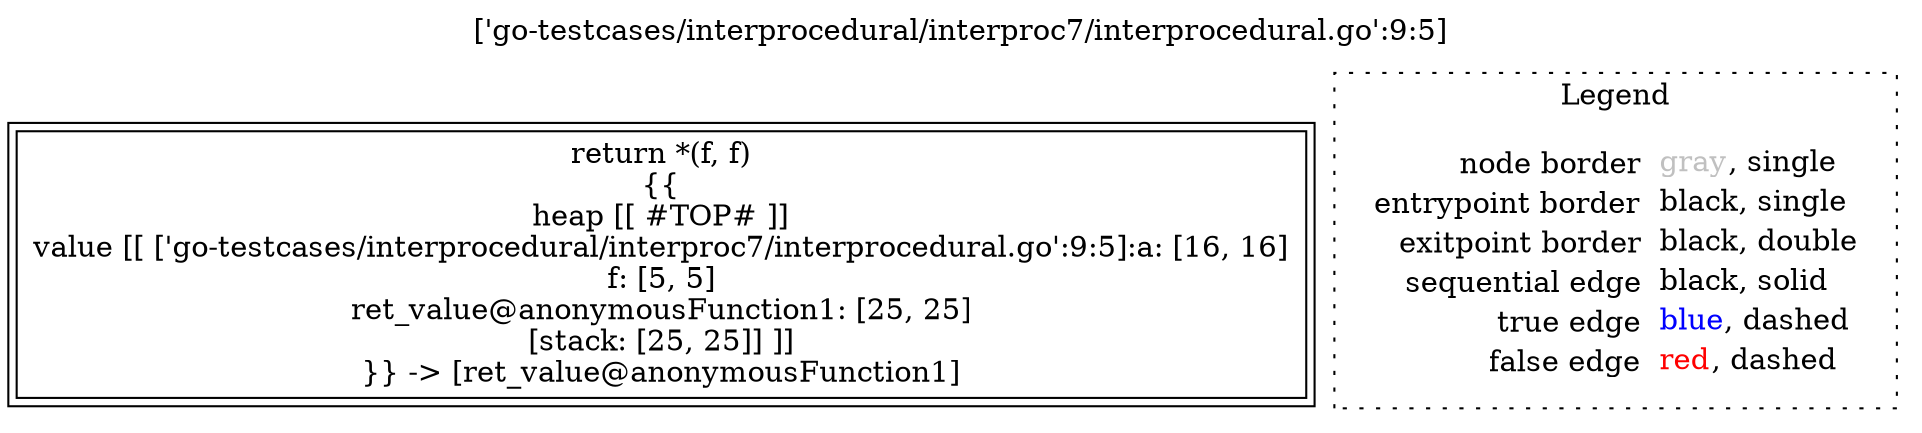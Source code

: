 digraph {
	labelloc="t";
	label="['go-testcases/interprocedural/interproc7/interprocedural.go':9:5]";
	"node0" [shape="rect",color="black",peripheries="2",label=<return *(f, f)<BR/>{{<BR/>heap [[ #TOP# ]]<BR/>value [[ ['go-testcases/interprocedural/interproc7/interprocedural.go':9:5]:a: [16, 16]<BR/>f: [5, 5]<BR/>ret_value@anonymousFunction1: [25, 25]<BR/>[stack: [25, 25]] ]]<BR/>}} -&gt; [ret_value@anonymousFunction1]>];
subgraph cluster_legend {
	label="Legend";
	style=dotted;
	node [shape=plaintext];
	"legend" [label=<<table border="0" cellpadding="2" cellspacing="0" cellborder="0"><tr><td align="right">node border&nbsp;</td><td align="left"><font color="gray">gray</font>, single</td></tr><tr><td align="right">entrypoint border&nbsp;</td><td align="left"><font color="black">black</font>, single</td></tr><tr><td align="right">exitpoint border&nbsp;</td><td align="left"><font color="black">black</font>, double</td></tr><tr><td align="right">sequential edge&nbsp;</td><td align="left"><font color="black">black</font>, solid</td></tr><tr><td align="right">true edge&nbsp;</td><td align="left"><font color="blue">blue</font>, dashed</td></tr><tr><td align="right">false edge&nbsp;</td><td align="left"><font color="red">red</font>, dashed</td></tr></table>>];
}

}
